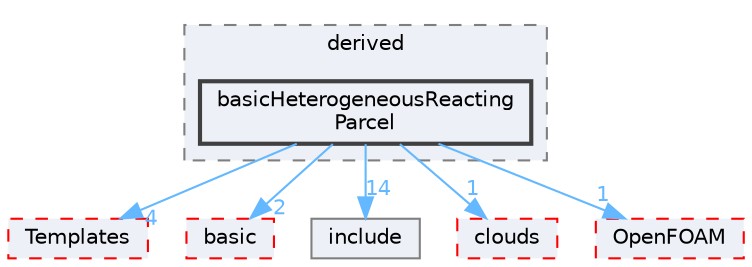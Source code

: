 digraph "src/lagrangian/intermediate/parcels/derived/basicHeterogeneousReactingParcel"
{
 // LATEX_PDF_SIZE
  bgcolor="transparent";
  edge [fontname=Helvetica,fontsize=10,labelfontname=Helvetica,labelfontsize=10];
  node [fontname=Helvetica,fontsize=10,shape=box,height=0.2,width=0.4];
  compound=true
  subgraph clusterdir_d25ce32b8f85f1a08cd016b541e3d76e {
    graph [ bgcolor="#edf0f7", pencolor="grey50", label="derived", fontname=Helvetica,fontsize=10 style="filled,dashed", URL="dir_d25ce32b8f85f1a08cd016b541e3d76e.html",tooltip=""]
  dir_305e62790a7bd297a171fb011190a979 [label="basicHeterogeneousReacting\lParcel", fillcolor="#edf0f7", color="grey25", style="filled,bold", URL="dir_305e62790a7bd297a171fb011190a979.html",tooltip=""];
  }
  dir_0e9805b96b2bf461314a136059d44950 [label="Templates", fillcolor="#edf0f7", color="red", style="filled,dashed", URL="dir_0e9805b96b2bf461314a136059d44950.html",tooltip=""];
  dir_584e0ab0901b4327f36f4285cac7f2f8 [label="basic", fillcolor="#edf0f7", color="red", style="filled,dashed", URL="dir_584e0ab0901b4327f36f4285cac7f2f8.html",tooltip=""];
  dir_5ad2c1d6ebf0f238b9e7d5151a24f37c [label="include", fillcolor="#edf0f7", color="grey50", style="filled", URL="dir_5ad2c1d6ebf0f238b9e7d5151a24f37c.html",tooltip=""];
  dir_bdd630a78c14e3d279a2564e7964fc69 [label="clouds", fillcolor="#edf0f7", color="red", style="filled,dashed", URL="dir_bdd630a78c14e3d279a2564e7964fc69.html",tooltip=""];
  dir_c5473ff19b20e6ec4dfe5c310b3778a8 [label="OpenFOAM", fillcolor="#edf0f7", color="red", style="filled,dashed", URL="dir_c5473ff19b20e6ec4dfe5c310b3778a8.html",tooltip=""];
  dir_305e62790a7bd297a171fb011190a979->dir_0e9805b96b2bf461314a136059d44950 [headlabel="4", labeldistance=1.5 headhref="dir_000224_003976.html" href="dir_000224_003976.html" color="steelblue1" fontcolor="steelblue1"];
  dir_305e62790a7bd297a171fb011190a979->dir_584e0ab0901b4327f36f4285cac7f2f8 [headlabel="2", labeldistance=1.5 headhref="dir_000224_000211.html" href="dir_000224_000211.html" color="steelblue1" fontcolor="steelblue1"];
  dir_305e62790a7bd297a171fb011190a979->dir_5ad2c1d6ebf0f238b9e7d5151a24f37c [headlabel="14", labeldistance=1.5 headhref="dir_000224_001801.html" href="dir_000224_001801.html" color="steelblue1" fontcolor="steelblue1"];
  dir_305e62790a7bd297a171fb011190a979->dir_bdd630a78c14e3d279a2564e7964fc69 [headlabel="1", labeldistance=1.5 headhref="dir_000224_000508.html" href="dir_000224_000508.html" color="steelblue1" fontcolor="steelblue1"];
  dir_305e62790a7bd297a171fb011190a979->dir_c5473ff19b20e6ec4dfe5c310b3778a8 [headlabel="1", labeldistance=1.5 headhref="dir_000224_002695.html" href="dir_000224_002695.html" color="steelblue1" fontcolor="steelblue1"];
}
